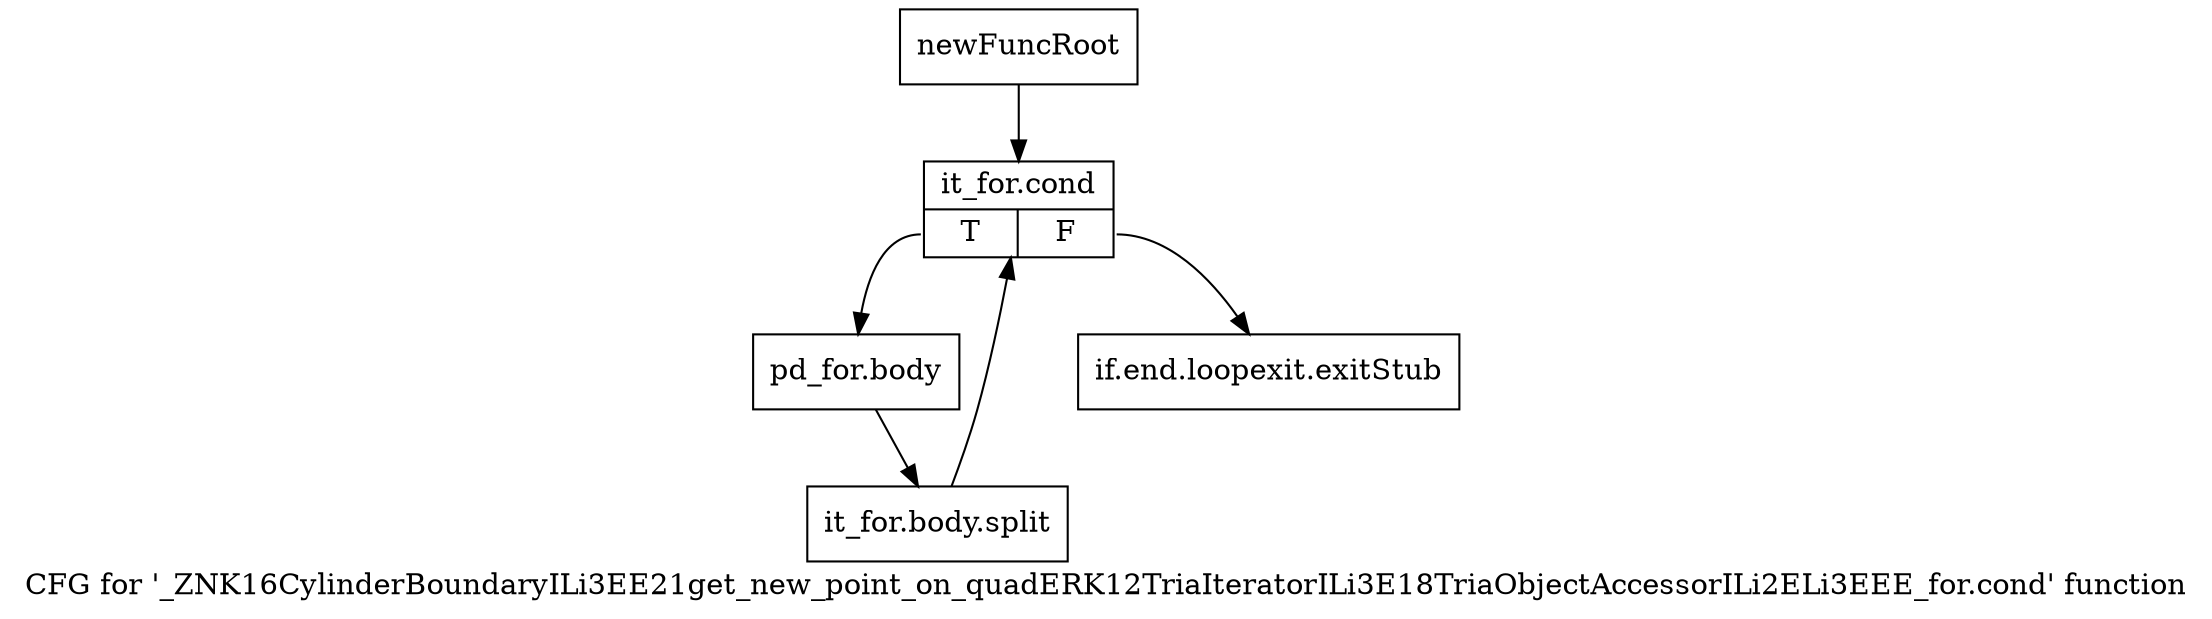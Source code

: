digraph "CFG for '_ZNK16CylinderBoundaryILi3EE21get_new_point_on_quadERK12TriaIteratorILi3E18TriaObjectAccessorILi2ELi3EEE_for.cond' function" {
	label="CFG for '_ZNK16CylinderBoundaryILi3EE21get_new_point_on_quadERK12TriaIteratorILi3E18TriaObjectAccessorILi2ELi3EEE_for.cond' function";

	Node0x98f4ef0 [shape=record,label="{newFuncRoot}"];
	Node0x98f4ef0 -> Node0x98f5360;
	Node0x98f5310 [shape=record,label="{if.end.loopexit.exitStub}"];
	Node0x98f5360 [shape=record,label="{it_for.cond|{<s0>T|<s1>F}}"];
	Node0x98f5360:s0 -> Node0x98f53b0;
	Node0x98f5360:s1 -> Node0x98f5310;
	Node0x98f53b0 [shape=record,label="{pd_for.body}"];
	Node0x98f53b0 -> Node0xab22380;
	Node0xab22380 [shape=record,label="{it_for.body.split}"];
	Node0xab22380 -> Node0x98f5360;
}
